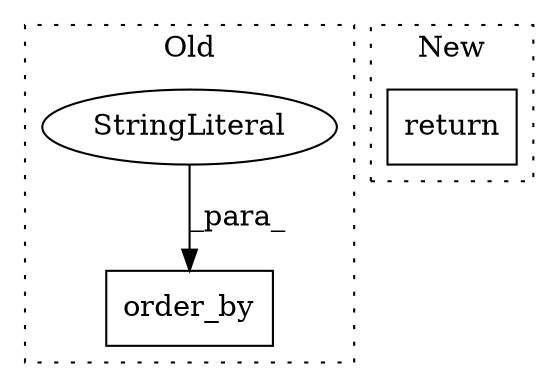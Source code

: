 digraph G {
subgraph cluster0 {
1 [label="order_by" a="32" s="6626,6654" l="9,1" shape="box"];
3 [label="StringLiteral" a="45" s="6635" l="19" shape="ellipse"];
label = "Old";
style="dotted";
}
subgraph cluster1 {
2 [label="return" a="41" s="6371" l="7" shape="box"];
label = "New";
style="dotted";
}
3 -> 1 [label="_para_"];
}